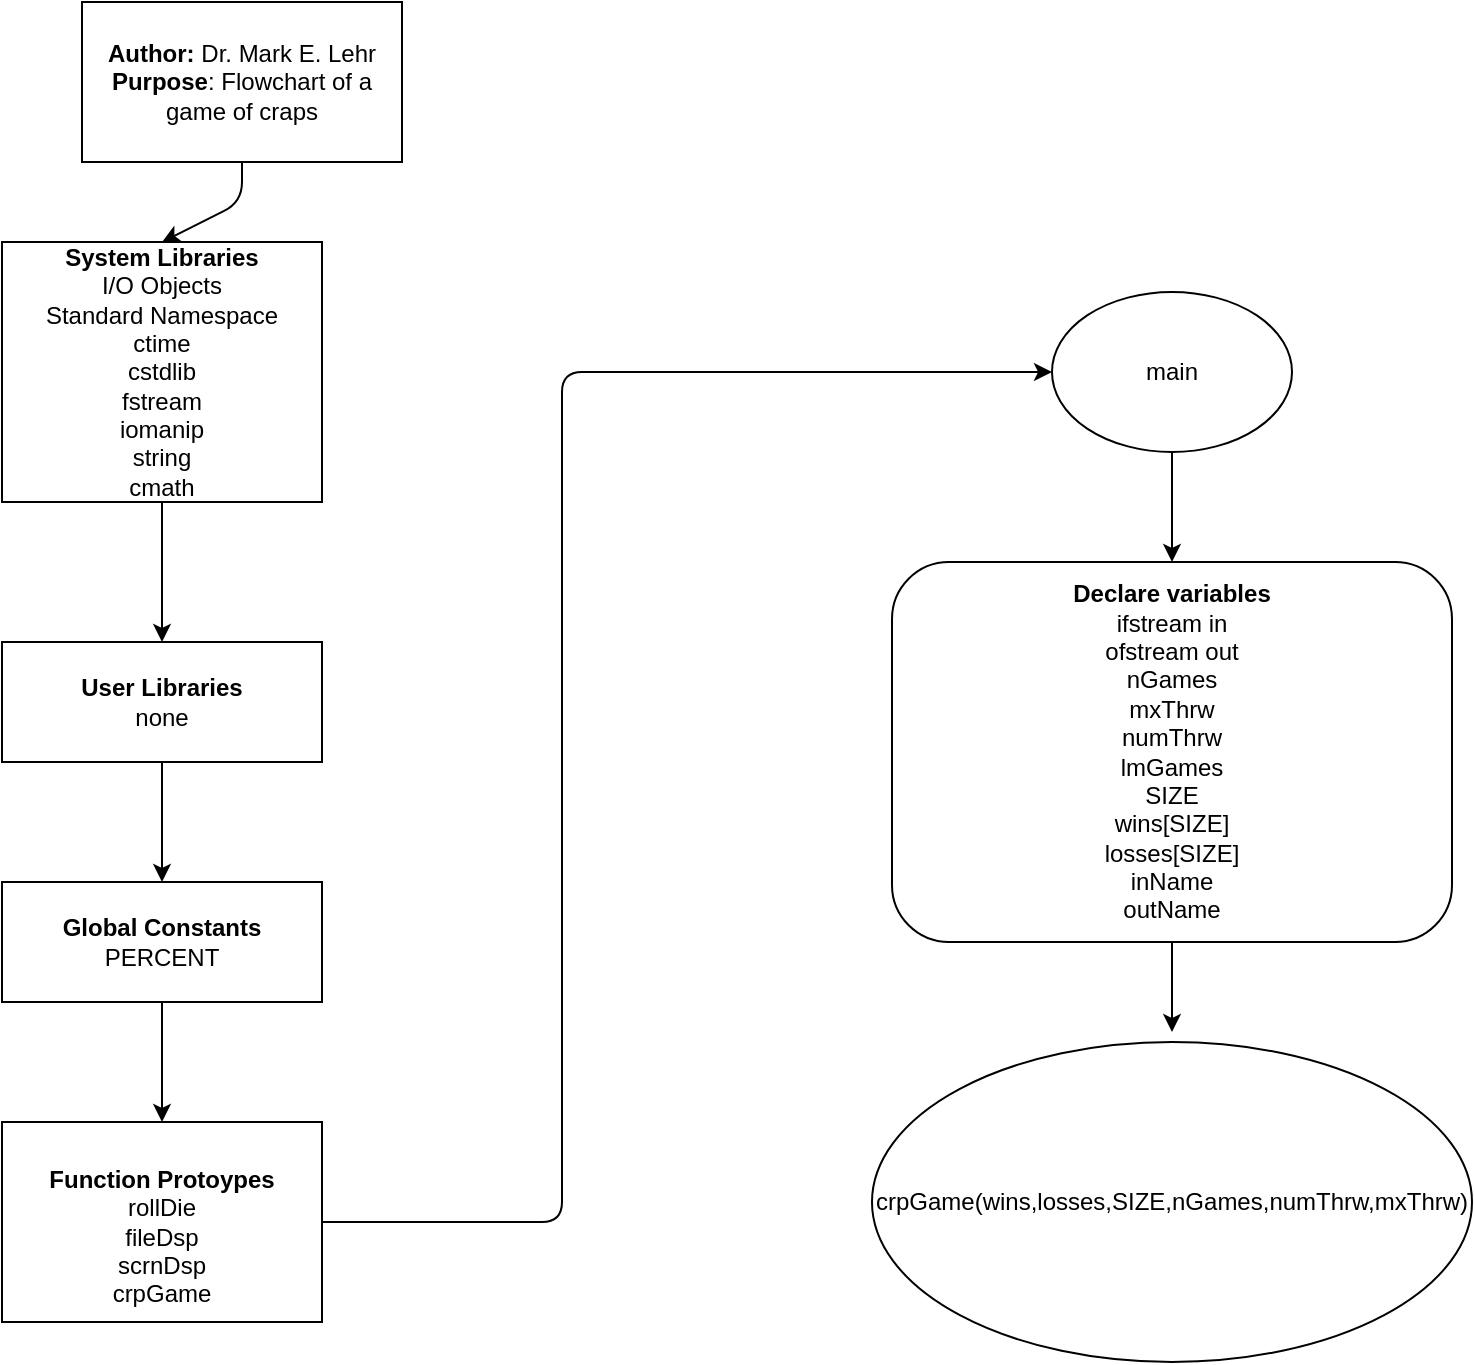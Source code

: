 <mxfile version="14.8.4" type="device"><diagram id="C5RBs43oDa-KdzZeNtuy" name="Page-1"><mxGraphModel dx="359" dy="671" grid="1" gridSize="10" guides="1" tooltips="1" connect="1" arrows="1" fold="1" page="1" pageScale="1" pageWidth="827" pageHeight="1169" math="0" shadow="0"><root><mxCell id="WIyWlLk6GJQsqaUBKTNV-0"/><mxCell id="WIyWlLk6GJQsqaUBKTNV-1" parent="WIyWlLk6GJQsqaUBKTNV-0"/><mxCell id="UY6TMyrwF0UtHI_7bbra-0" value="&lt;b&gt;Author:&lt;/b&gt; Dr. Mark E. Lehr&lt;br&gt;&lt;b&gt;Purpose&lt;/b&gt;: Flowchart of a game of craps" style="rounded=0;whiteSpace=wrap;html=1;" vertex="1" parent="WIyWlLk6GJQsqaUBKTNV-1"><mxGeometry x="80" y="40" width="160" height="80" as="geometry"/></mxCell><mxCell id="UY6TMyrwF0UtHI_7bbra-2" value="&lt;b&gt;System Libraries&lt;/b&gt;&lt;br&gt;I/O Objects&lt;br&gt;Standard Namespace&lt;br&gt;ctime&lt;br&gt;cstdlib&lt;br&gt;fstream&lt;br&gt;iomanip&lt;br&gt;string&lt;br&gt;cmath" style="rounded=0;whiteSpace=wrap;html=1;" vertex="1" parent="WIyWlLk6GJQsqaUBKTNV-1"><mxGeometry x="40" y="160" width="160" height="130" as="geometry"/></mxCell><mxCell id="UY6TMyrwF0UtHI_7bbra-3" value="" style="endArrow=classic;html=1;entryX=0.5;entryY=0;entryDx=0;entryDy=0;exitX=0.5;exitY=1;exitDx=0;exitDy=0;" edge="1" parent="WIyWlLk6GJQsqaUBKTNV-1" source="UY6TMyrwF0UtHI_7bbra-0" target="UY6TMyrwF0UtHI_7bbra-2"><mxGeometry width="50" height="50" relative="1" as="geometry"><mxPoint x="140" y="270" as="sourcePoint"/><mxPoint x="190" y="220" as="targetPoint"/><Array as="points"><mxPoint x="160" y="140"/></Array></mxGeometry></mxCell><mxCell id="UY6TMyrwF0UtHI_7bbra-4" value="&lt;b&gt;User Libraries&lt;br&gt;&lt;/b&gt;none" style="rounded=0;whiteSpace=wrap;html=1;" vertex="1" parent="WIyWlLk6GJQsqaUBKTNV-1"><mxGeometry x="40" y="360" width="160" height="60" as="geometry"/></mxCell><mxCell id="UY6TMyrwF0UtHI_7bbra-5" value="" style="endArrow=classic;html=1;exitX=0.5;exitY=1;exitDx=0;exitDy=0;entryX=0.5;entryY=0;entryDx=0;entryDy=0;" edge="1" parent="WIyWlLk6GJQsqaUBKTNV-1" source="UY6TMyrwF0UtHI_7bbra-4" target="UY6TMyrwF0UtHI_7bbra-7"><mxGeometry width="50" height="50" relative="1" as="geometry"><mxPoint x="100" y="390" as="sourcePoint"/><mxPoint x="120" y="450" as="targetPoint"/></mxGeometry></mxCell><mxCell id="UY6TMyrwF0UtHI_7bbra-6" value="" style="endArrow=classic;html=1;exitX=0.5;exitY=1;exitDx=0;exitDy=0;entryX=0.5;entryY=0;entryDx=0;entryDy=0;" edge="1" parent="WIyWlLk6GJQsqaUBKTNV-1" source="UY6TMyrwF0UtHI_7bbra-2" target="UY6TMyrwF0UtHI_7bbra-4"><mxGeometry width="50" height="50" relative="1" as="geometry"><mxPoint x="100" y="390" as="sourcePoint"/><mxPoint x="150" y="340" as="targetPoint"/></mxGeometry></mxCell><mxCell id="UY6TMyrwF0UtHI_7bbra-7" value="&lt;b&gt;Global Constants&lt;br&gt;&lt;/b&gt;PERCENT" style="rounded=0;whiteSpace=wrap;html=1;" vertex="1" parent="WIyWlLk6GJQsqaUBKTNV-1"><mxGeometry x="40" y="480" width="160" height="60" as="geometry"/></mxCell><mxCell id="UY6TMyrwF0UtHI_7bbra-8" value="&lt;b&gt;&lt;br&gt;Function Protoypes&lt;/b&gt;&lt;br&gt;rollDie&lt;br&gt;fileDsp&lt;br&gt;scrnDsp&lt;br&gt;crpGame" style="rounded=0;whiteSpace=wrap;html=1;" vertex="1" parent="WIyWlLk6GJQsqaUBKTNV-1"><mxGeometry x="40" y="600" width="160" height="100" as="geometry"/></mxCell><mxCell id="UY6TMyrwF0UtHI_7bbra-9" value="" style="endArrow=classic;html=1;exitX=0.5;exitY=1;exitDx=0;exitDy=0;entryX=0.5;entryY=0;entryDx=0;entryDy=0;" edge="1" parent="WIyWlLk6GJQsqaUBKTNV-1" source="UY6TMyrwF0UtHI_7bbra-7" target="UY6TMyrwF0UtHI_7bbra-8"><mxGeometry width="50" height="50" relative="1" as="geometry"><mxPoint x="100" y="550" as="sourcePoint"/><mxPoint x="150" y="500" as="targetPoint"/></mxGeometry></mxCell><mxCell id="UY6TMyrwF0UtHI_7bbra-10" value="main" style="ellipse;whiteSpace=wrap;html=1;" vertex="1" parent="WIyWlLk6GJQsqaUBKTNV-1"><mxGeometry x="565" y="185" width="120" height="80" as="geometry"/></mxCell><mxCell id="UY6TMyrwF0UtHI_7bbra-11" value="" style="endArrow=classic;html=1;exitX=1;exitY=0.5;exitDx=0;exitDy=0;entryX=0;entryY=0.5;entryDx=0;entryDy=0;" edge="1" parent="WIyWlLk6GJQsqaUBKTNV-1" source="UY6TMyrwF0UtHI_7bbra-8" target="UY6TMyrwF0UtHI_7bbra-10"><mxGeometry width="50" height="50" relative="1" as="geometry"><mxPoint x="280" y="410" as="sourcePoint"/><mxPoint x="330" y="360" as="targetPoint"/><Array as="points"><mxPoint x="320" y="650"/><mxPoint x="320" y="225"/></Array></mxGeometry></mxCell><mxCell id="UY6TMyrwF0UtHI_7bbra-15" style="edgeStyle=orthogonalEdgeStyle;rounded=0;orthogonalLoop=1;jettySize=auto;html=1;exitX=0.5;exitY=1;exitDx=0;exitDy=0;entryX=0.5;entryY=0;entryDx=0;entryDy=0;" edge="1" parent="WIyWlLk6GJQsqaUBKTNV-1" source="UY6TMyrwF0UtHI_7bbra-12"><mxGeometry relative="1" as="geometry"><mxPoint x="625" y="555" as="targetPoint"/></mxGeometry></mxCell><mxCell id="UY6TMyrwF0UtHI_7bbra-12" value="&lt;b&gt;Declare variables&lt;/b&gt;&lt;br&gt;ifstream in&lt;br&gt;ofstream out&lt;br&gt;nGames&lt;br&gt;mxThrw&lt;br&gt;numThrw&lt;br&gt;lmGames&lt;br&gt;SIZE&lt;br&gt;wins[SIZE]&lt;br&gt;losses[SIZE]&lt;br&gt;inName&lt;br&gt;outName" style="rounded=1;whiteSpace=wrap;html=1;" vertex="1" parent="WIyWlLk6GJQsqaUBKTNV-1"><mxGeometry x="485" y="320" width="280" height="190" as="geometry"/></mxCell><mxCell id="UY6TMyrwF0UtHI_7bbra-13" value="" style="endArrow=classic;html=1;exitX=0.5;exitY=1;exitDx=0;exitDy=0;entryX=0.5;entryY=0;entryDx=0;entryDy=0;" edge="1" parent="WIyWlLk6GJQsqaUBKTNV-1" source="UY6TMyrwF0UtHI_7bbra-10" target="UY6TMyrwF0UtHI_7bbra-12"><mxGeometry width="50" height="50" relative="1" as="geometry"><mxPoint x="490" y="360" as="sourcePoint"/><mxPoint x="540" y="310" as="targetPoint"/></mxGeometry></mxCell><mxCell id="UY6TMyrwF0UtHI_7bbra-16" value="crpGame(wins,losses,SIZE,nGames,numThrw,mxThrw)" style="ellipse;whiteSpace=wrap;html=1;" vertex="1" parent="WIyWlLk6GJQsqaUBKTNV-1"><mxGeometry x="475" y="560" width="300" height="160" as="geometry"/></mxCell></root></mxGraphModel></diagram></mxfile>